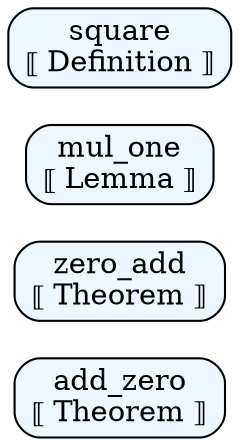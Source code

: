 digraph G {
  rankdir=LR;
  node [shape=box, style="rounded,filled", fillcolor="#eef7ff"];
  "add_zero" [label="add_zero\n⟦ Theorem ⟧"];
  "zero_add" [label="zero_add\n⟦ Theorem ⟧"];
  "mul_one" [label="mul_one\n⟦ Lemma ⟧"];
  "square" [label="square\n⟦ Definition ⟧"];
}
